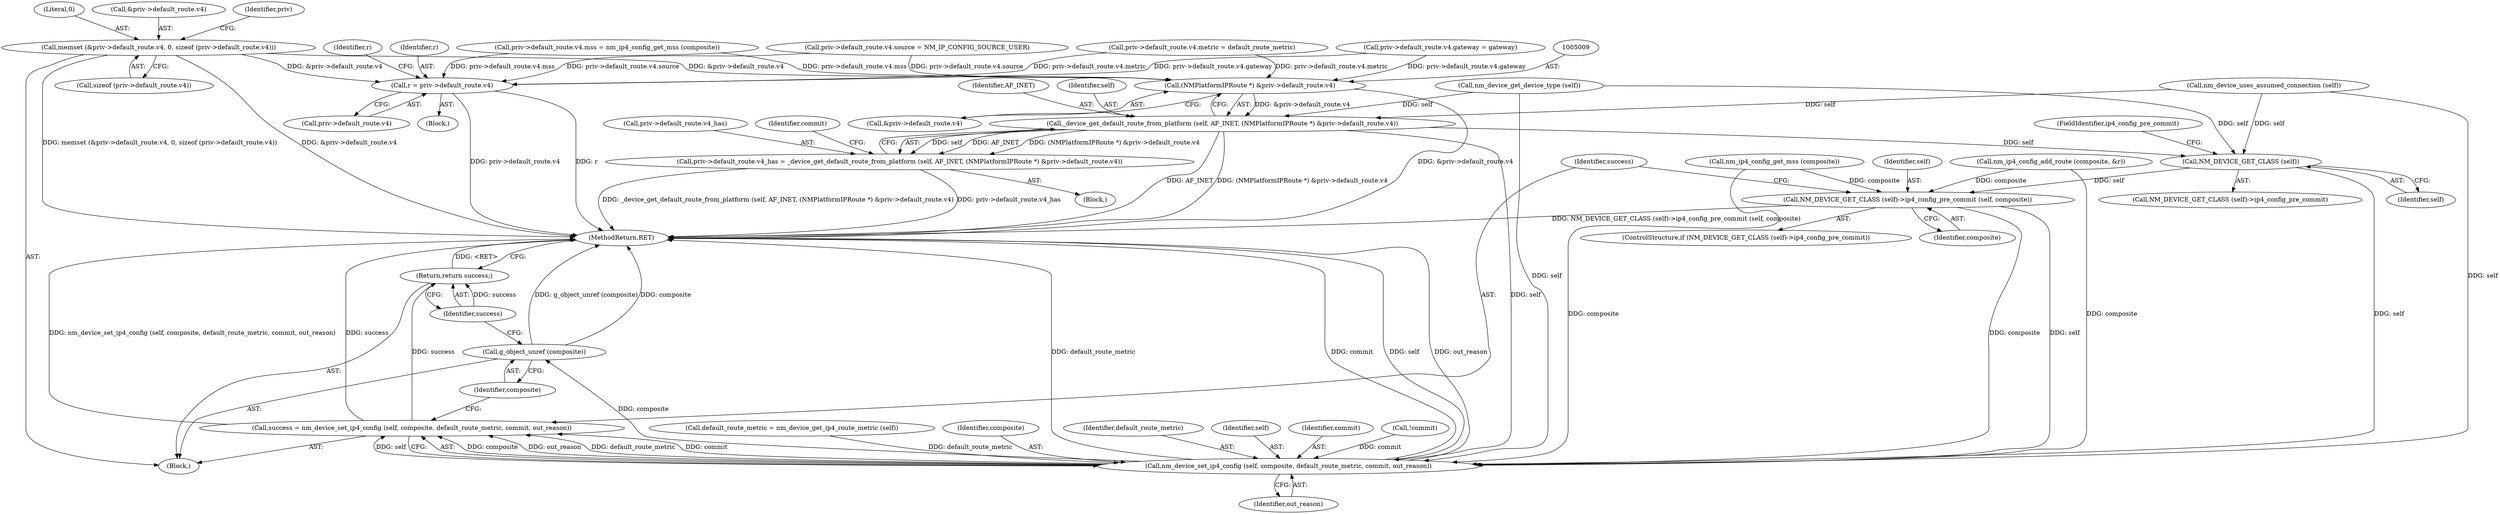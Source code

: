 digraph "0_NetworkManager_d5fc88e573fa58b93034b04d35a2454f5d28cad9@API" {
"1004909" [label="(Call,memset (&priv->default_route.v4, 0, sizeof (priv->default_route.v4)))"];
"1004965" [label="(Call,r = priv->default_route.v4)"];
"1005008" [label="(Call,(NMPlatformIPRoute *) &priv->default_route.v4)"];
"1005005" [label="(Call,_device_get_default_route_from_platform (self, AF_INET, (NMPlatformIPRoute *) &priv->default_route.v4))"];
"1004999" [label="(Call,priv->default_route.v4_has = _device_get_default_route_from_platform (self, AF_INET, (NMPlatformIPRoute *) &priv->default_route.v4))"];
"1005021" [label="(Call,NM_DEVICE_GET_CLASS (self))"];
"1005024" [label="(Call,NM_DEVICE_GET_CLASS (self)->ip4_config_pre_commit (self, composite))"];
"1005029" [label="(Call,nm_device_set_ip4_config (self, composite, default_route_metric, commit, out_reason))"];
"1005027" [label="(Call,success = nm_device_set_ip4_config (self, composite, default_route_metric, commit, out_reason))"];
"1005037" [label="(Return,return success;)"];
"1005035" [label="(Call,g_object_unref (composite))"];
"1004974" [label="(Identifier,r)"];
"1004987" [label="(Call,nm_ip4_config_add_route (composite, &r))"];
"1005029" [label="(Call,nm_device_set_ip4_config (self, composite, default_route_metric, commit, out_reason))"];
"1004756" [label="(Call,default_route_metric = nm_device_get_ip4_route_metric (self))"];
"1004917" [label="(Call,sizeof (priv->default_route.v4))"];
"1005034" [label="(Identifier,out_reason)"];
"1005020" [label="(Call,NM_DEVICE_GET_CLASS (self)->ip4_config_pre_commit)"];
"1004966" [label="(Identifier,r)"];
"1004950" [label="(Call,priv->default_route.v4.mss = nm_ip4_config_get_mss (composite))"];
"1005006" [label="(Identifier,self)"];
"1004998" [label="(Block,)"];
"1004885" [label="(Call,nm_device_get_device_type (self))"];
"1005010" [label="(Call,&priv->default_route.v4)"];
"1004909" [label="(Call,memset (&priv->default_route.v4, 0, sizeof (priv->default_route.v4)))"];
"1004745" [label="(Block,)"];
"1005028" [label="(Identifier,success)"];
"1005031" [label="(Identifier,composite)"];
"1005036" [label="(Identifier,composite)"];
"1004963" [label="(Block,)"];
"1005024" [label="(Call,NM_DEVICE_GET_CLASS (self)->ip4_config_pre_commit (self, composite))"];
"1004958" [label="(Call,nm_ip4_config_get_mss (composite))"];
"1005008" [label="(Call,(NMPlatformIPRoute *) &priv->default_route.v4)"];
"1004923" [label="(Call,priv->default_route.v4.source = NM_IP_CONFIG_SOURCE_USER)"];
"1004916" [label="(Literal,0)"];
"1005025" [label="(Identifier,self)"];
"1005032" [label="(Identifier,default_route_metric)"];
"1005000" [label="(Call,priv->default_route.v4_has)"];
"1004941" [label="(Call,priv->default_route.v4.metric = default_route_metric)"];
"1005030" [label="(Identifier,self)"];
"1005037" [label="(Return,return success;)"];
"1005033" [label="(Identifier,commit)"];
"1005005" [label="(Call,_device_get_default_route_from_platform (self, AF_INET, (NMPlatformIPRoute *) &priv->default_route.v4))"];
"1005007" [label="(Identifier,AF_INET)"];
"1004967" [label="(Call,priv->default_route.v4)"];
"1005022" [label="(Identifier,self)"];
"1004846" [label="(Call,!commit)"];
"1004932" [label="(Call,priv->default_route.v4.gateway = gateway)"];
"1005019" [label="(ControlStructure,if (NM_DEVICE_GET_CLASS (self)->ip4_config_pre_commit))"];
"1004910" [label="(Call,&priv->default_route.v4)"];
"1005021" [label="(Call,NM_DEVICE_GET_CLASS (self))"];
"1005038" [label="(Identifier,success)"];
"1004851" [label="(Call,nm_device_uses_assumed_connection (self))"];
"1004999" [label="(Call,priv->default_route.v4_has = _device_get_default_route_from_platform (self, AF_INET, (NMPlatformIPRoute *) &priv->default_route.v4))"];
"1007368" [label="(MethodReturn,RET)"];
"1004927" [label="(Identifier,priv)"];
"1005027" [label="(Call,success = nm_device_set_ip4_config (self, composite, default_route_metric, commit, out_reason))"];
"1005026" [label="(Identifier,composite)"];
"1005017" [label="(Identifier,commit)"];
"1005023" [label="(FieldIdentifier,ip4_config_pre_commit)"];
"1004965" [label="(Call,r = priv->default_route.v4)"];
"1005035" [label="(Call,g_object_unref (composite))"];
"1004909" -> "1004745"  [label="AST: "];
"1004909" -> "1004917"  [label="CFG: "];
"1004910" -> "1004909"  [label="AST: "];
"1004916" -> "1004909"  [label="AST: "];
"1004917" -> "1004909"  [label="AST: "];
"1004927" -> "1004909"  [label="CFG: "];
"1004909" -> "1007368"  [label="DDG: memset (&priv->default_route.v4, 0, sizeof (priv->default_route.v4))"];
"1004909" -> "1007368"  [label="DDG: &priv->default_route.v4"];
"1004909" -> "1004965"  [label="DDG: &priv->default_route.v4"];
"1004909" -> "1005008"  [label="DDG: &priv->default_route.v4"];
"1004965" -> "1004963"  [label="AST: "];
"1004965" -> "1004967"  [label="CFG: "];
"1004966" -> "1004965"  [label="AST: "];
"1004967" -> "1004965"  [label="AST: "];
"1004974" -> "1004965"  [label="CFG: "];
"1004965" -> "1007368"  [label="DDG: priv->default_route.v4"];
"1004965" -> "1007368"  [label="DDG: r"];
"1004950" -> "1004965"  [label="DDG: priv->default_route.v4.mss"];
"1004941" -> "1004965"  [label="DDG: priv->default_route.v4.metric"];
"1004932" -> "1004965"  [label="DDG: priv->default_route.v4.gateway"];
"1004923" -> "1004965"  [label="DDG: priv->default_route.v4.source"];
"1005008" -> "1005005"  [label="AST: "];
"1005008" -> "1005010"  [label="CFG: "];
"1005009" -> "1005008"  [label="AST: "];
"1005010" -> "1005008"  [label="AST: "];
"1005005" -> "1005008"  [label="CFG: "];
"1005008" -> "1007368"  [label="DDG: &priv->default_route.v4"];
"1005008" -> "1005005"  [label="DDG: &priv->default_route.v4"];
"1004950" -> "1005008"  [label="DDG: priv->default_route.v4.mss"];
"1004941" -> "1005008"  [label="DDG: priv->default_route.v4.metric"];
"1004932" -> "1005008"  [label="DDG: priv->default_route.v4.gateway"];
"1004923" -> "1005008"  [label="DDG: priv->default_route.v4.source"];
"1005005" -> "1004999"  [label="AST: "];
"1005006" -> "1005005"  [label="AST: "];
"1005007" -> "1005005"  [label="AST: "];
"1004999" -> "1005005"  [label="CFG: "];
"1005005" -> "1007368"  [label="DDG: AF_INET"];
"1005005" -> "1007368"  [label="DDG: (NMPlatformIPRoute *) &priv->default_route.v4"];
"1005005" -> "1004999"  [label="DDG: self"];
"1005005" -> "1004999"  [label="DDG: AF_INET"];
"1005005" -> "1004999"  [label="DDG: (NMPlatformIPRoute *) &priv->default_route.v4"];
"1004851" -> "1005005"  [label="DDG: self"];
"1004885" -> "1005005"  [label="DDG: self"];
"1005005" -> "1005021"  [label="DDG: self"];
"1005005" -> "1005029"  [label="DDG: self"];
"1004999" -> "1004998"  [label="AST: "];
"1005000" -> "1004999"  [label="AST: "];
"1005017" -> "1004999"  [label="CFG: "];
"1004999" -> "1007368"  [label="DDG: _device_get_default_route_from_platform (self, AF_INET, (NMPlatformIPRoute *) &priv->default_route.v4)"];
"1004999" -> "1007368"  [label="DDG: priv->default_route.v4_has"];
"1005021" -> "1005020"  [label="AST: "];
"1005021" -> "1005022"  [label="CFG: "];
"1005022" -> "1005021"  [label="AST: "];
"1005023" -> "1005021"  [label="CFG: "];
"1004851" -> "1005021"  [label="DDG: self"];
"1004885" -> "1005021"  [label="DDG: self"];
"1005021" -> "1005024"  [label="DDG: self"];
"1005021" -> "1005029"  [label="DDG: self"];
"1005024" -> "1005019"  [label="AST: "];
"1005024" -> "1005026"  [label="CFG: "];
"1005025" -> "1005024"  [label="AST: "];
"1005026" -> "1005024"  [label="AST: "];
"1005028" -> "1005024"  [label="CFG: "];
"1005024" -> "1007368"  [label="DDG: NM_DEVICE_GET_CLASS (self)->ip4_config_pre_commit (self, composite)"];
"1004987" -> "1005024"  [label="DDG: composite"];
"1004958" -> "1005024"  [label="DDG: composite"];
"1005024" -> "1005029"  [label="DDG: self"];
"1005024" -> "1005029"  [label="DDG: composite"];
"1005029" -> "1005027"  [label="AST: "];
"1005029" -> "1005034"  [label="CFG: "];
"1005030" -> "1005029"  [label="AST: "];
"1005031" -> "1005029"  [label="AST: "];
"1005032" -> "1005029"  [label="AST: "];
"1005033" -> "1005029"  [label="AST: "];
"1005034" -> "1005029"  [label="AST: "];
"1005027" -> "1005029"  [label="CFG: "];
"1005029" -> "1007368"  [label="DDG: default_route_metric"];
"1005029" -> "1007368"  [label="DDG: commit"];
"1005029" -> "1007368"  [label="DDG: self"];
"1005029" -> "1007368"  [label="DDG: out_reason"];
"1005029" -> "1005027"  [label="DDG: composite"];
"1005029" -> "1005027"  [label="DDG: out_reason"];
"1005029" -> "1005027"  [label="DDG: default_route_metric"];
"1005029" -> "1005027"  [label="DDG: commit"];
"1005029" -> "1005027"  [label="DDG: self"];
"1004851" -> "1005029"  [label="DDG: self"];
"1004885" -> "1005029"  [label="DDG: self"];
"1004987" -> "1005029"  [label="DDG: composite"];
"1004958" -> "1005029"  [label="DDG: composite"];
"1004756" -> "1005029"  [label="DDG: default_route_metric"];
"1004846" -> "1005029"  [label="DDG: commit"];
"1005029" -> "1005035"  [label="DDG: composite"];
"1005027" -> "1004745"  [label="AST: "];
"1005028" -> "1005027"  [label="AST: "];
"1005036" -> "1005027"  [label="CFG: "];
"1005027" -> "1007368"  [label="DDG: nm_device_set_ip4_config (self, composite, default_route_metric, commit, out_reason)"];
"1005027" -> "1007368"  [label="DDG: success"];
"1005027" -> "1005037"  [label="DDG: success"];
"1005037" -> "1004745"  [label="AST: "];
"1005037" -> "1005038"  [label="CFG: "];
"1005038" -> "1005037"  [label="AST: "];
"1007368" -> "1005037"  [label="CFG: "];
"1005037" -> "1007368"  [label="DDG: <RET>"];
"1005038" -> "1005037"  [label="DDG: success"];
"1005035" -> "1004745"  [label="AST: "];
"1005035" -> "1005036"  [label="CFG: "];
"1005036" -> "1005035"  [label="AST: "];
"1005038" -> "1005035"  [label="CFG: "];
"1005035" -> "1007368"  [label="DDG: g_object_unref (composite)"];
"1005035" -> "1007368"  [label="DDG: composite"];
}

